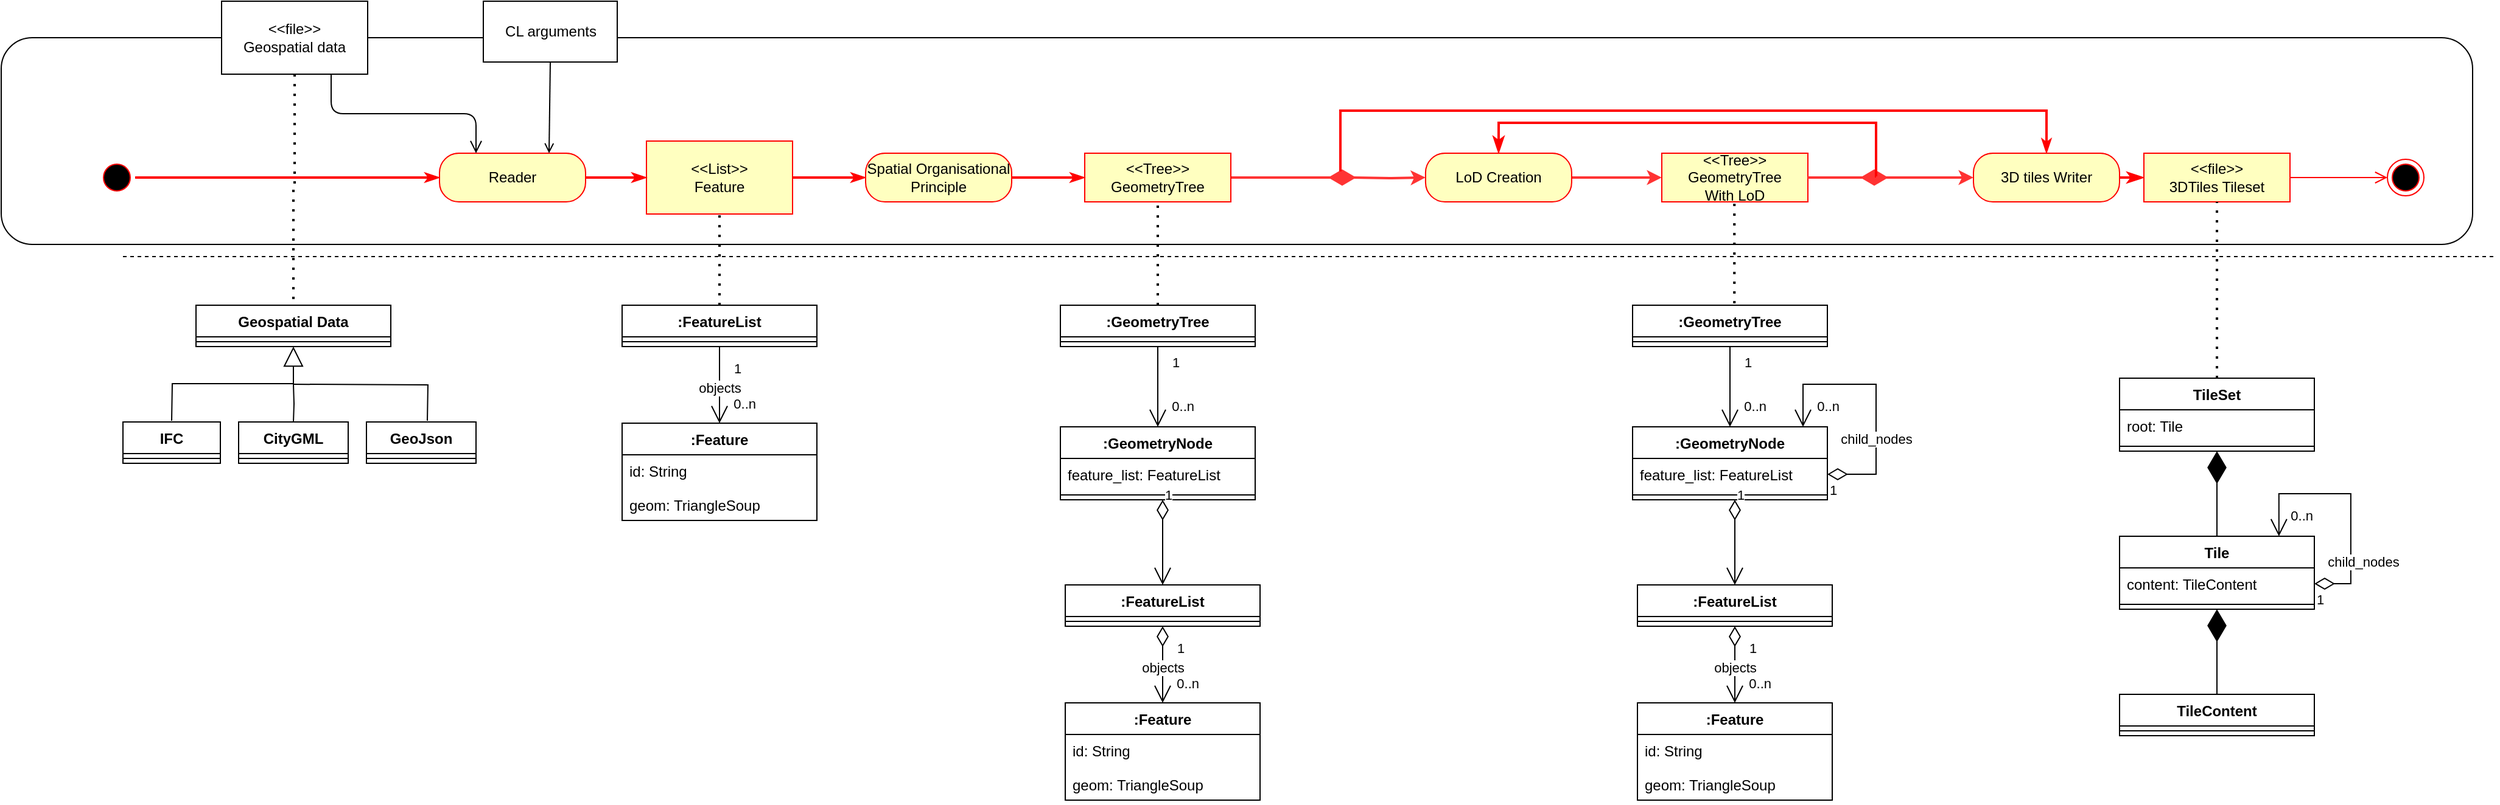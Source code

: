 <mxfile version="17.4.2" type="device"><diagram name="Page-1" id="58cdce13-f638-feb5-8d6f-7d28b1aa9fa0"><mxGraphModel dx="2878" dy="1081" grid="1" gridSize="10" guides="1" tooltips="1" connect="1" arrows="1" fold="1" page="1" pageScale="1" pageWidth="1100" pageHeight="850" background="#FFFFFF" math="0" shadow="0"><root><mxCell id="0"/><mxCell id="1" parent="0"/><mxCell id="rehVEvfTeLRlvz09tT6p-23" value="" style="rounded=1;whiteSpace=wrap;html=1;strokeColor=#000000;fillColor=none;" parent="1" vertex="1"><mxGeometry x="-90" y="180" width="2030" height="170" as="geometry"/></mxCell><mxCell id="2a3bc250acf0617d-9" style="edgeStyle=orthogonalEdgeStyle;html=1;labelBackgroundColor=none;endArrow=classicThin;endSize=6;strokeColor=#ff0000;fontFamily=Verdana;fontSize=12;align=left;strokeWidth=2;endFill=1;" parent="1" source="382b91b5511bd0f7-1" edge="1"><mxGeometry relative="1" as="geometry"><mxPoint x="270" y="295" as="targetPoint"/></mxGeometry></mxCell><mxCell id="ECKANmObwkbesfQ8YmCV-1" value="3D tiles Writer" style="rounded=1;whiteSpace=wrap;html=1;arcSize=40;fontColor=#000000;fillColor=#ffffc0;strokeColor=#ff0000;" parent="1" vertex="1"><mxGeometry x="1530" y="275" width="120" height="40" as="geometry"/></mxCell><mxCell id="ECKANmObwkbesfQ8YmCV-2" value="" style="edgeStyle=orthogonalEdgeStyle;html=1;verticalAlign=bottom;endArrow=classicThin;endSize=8;strokeColor=#ff0000;rounded=0;entryX=0;entryY=0.5;entryDx=0;entryDy=0;strokeWidth=2;endFill=1;" parent="1" source="ECKANmObwkbesfQ8YmCV-1" target="ECKANmObwkbesfQ8YmCV-7" edge="1"><mxGeometry relative="1" as="geometry"><mxPoint x="1640" y="375" as="targetPoint"/></mxGeometry></mxCell><mxCell id="UbtVvL4DxyjiEpnsU6N4-30" style="edgeStyle=orthogonalEdgeStyle;rounded=0;orthogonalLoop=1;jettySize=auto;html=1;exitX=1;exitY=0.5;exitDx=0;exitDy=0;endArrow=diamondThin;endFill=1;strokeWidth=2;endSize=17;strokeColor=#FF3333;" edge="1" parent="1" source="ECKANmObwkbesfQ8YmCV-4"><mxGeometry relative="1" as="geometry"><mxPoint x="1000" y="295" as="targetPoint"/><Array as="points"><mxPoint x="1010" y="295"/><mxPoint x="1010" y="295"/></Array></mxGeometry></mxCell><mxCell id="UbtVvL4DxyjiEpnsU6N4-33" style="edgeStyle=orthogonalEdgeStyle;rounded=0;orthogonalLoop=1;jettySize=auto;html=1;endArrow=classic;endFill=1;endSize=6;strokeColor=#FF3333;strokeWidth=2;entryX=0;entryY=0.5;entryDx=0;entryDy=0;" edge="1" parent="1" target="UbtVvL4DxyjiEpnsU6N4-27"><mxGeometry relative="1" as="geometry"><mxPoint x="990" y="310" as="targetPoint"/><mxPoint x="1020" y="295" as="sourcePoint"/></mxGeometry></mxCell><mxCell id="ECKANmObwkbesfQ8YmCV-4" value="&amp;lt;&amp;lt;Tree&amp;gt;&amp;gt;&lt;br&gt;GeometryTree" style="rounded=0;whiteSpace=wrap;html=1;arcSize=40;fontColor=#000000;fillColor=#ffffc0;strokeColor=#ff0000;" parent="1" vertex="1"><mxGeometry x="800" y="275" width="120" height="40" as="geometry"/></mxCell><mxCell id="ECKANmObwkbesfQ8YmCV-7" value="&amp;lt;&amp;lt;file&amp;gt;&amp;gt;&lt;br&gt;3DTiles Tileset" style="rounded=0;whiteSpace=wrap;html=1;arcSize=40;fontColor=#000000;fillColor=#ffffc0;strokeColor=#ff0000;" parent="1" vertex="1"><mxGeometry x="1670" y="275" width="120" height="40" as="geometry"/></mxCell><mxCell id="ECKANmObwkbesfQ8YmCV-8" value="" style="edgeStyle=orthogonalEdgeStyle;html=1;verticalAlign=bottom;endArrow=open;endSize=8;strokeColor=#ff0000;rounded=0;entryX=0;entryY=0.5;entryDx=0;entryDy=0;" parent="1" source="ECKANmObwkbesfQ8YmCV-7" target="ECKANmObwkbesfQ8YmCV-9" edge="1"><mxGeometry relative="1" as="geometry"><mxPoint x="1810" y="345" as="targetPoint"/></mxGeometry></mxCell><mxCell id="ECKANmObwkbesfQ8YmCV-9" value="" style="ellipse;html=1;shape=endState;fillColor=#000000;strokeColor=#ff0000;" parent="1" vertex="1"><mxGeometry x="1870" y="280" width="30" height="30" as="geometry"/></mxCell><mxCell id="ECKANmObwkbesfQ8YmCV-19" value="TileContent" style="swimlane;fontStyle=1;align=center;verticalAlign=top;childLayout=stackLayout;horizontal=1;startSize=26;horizontalStack=0;resizeParent=1;resizeParentMax=0;resizeLast=0;collapsible=1;marginBottom=0;" parent="1" vertex="1"><mxGeometry x="1650" y="720" width="160" height="34" as="geometry"/></mxCell><mxCell id="ECKANmObwkbesfQ8YmCV-21" value="" style="line;strokeWidth=1;fillColor=none;align=left;verticalAlign=middle;spacingTop=-1;spacingLeft=3;spacingRight=3;rotatable=0;labelPosition=right;points=[];portConstraint=eastwest;" parent="ECKANmObwkbesfQ8YmCV-19" vertex="1"><mxGeometry y="26" width="160" height="8" as="geometry"/></mxCell><mxCell id="ECKANmObwkbesfQ8YmCV-23" value="TileSet" style="swimlane;fontStyle=1;align=center;verticalAlign=top;childLayout=stackLayout;horizontal=1;startSize=26;horizontalStack=0;resizeParent=1;resizeParentMax=0;resizeLast=0;collapsible=1;marginBottom=0;" parent="1" vertex="1"><mxGeometry x="1650" y="460" width="160" height="60" as="geometry"/></mxCell><mxCell id="ECKANmObwkbesfQ8YmCV-24" value="root: Tile" style="text;strokeColor=none;fillColor=none;align=left;verticalAlign=top;spacingLeft=4;spacingRight=4;overflow=hidden;rotatable=0;points=[[0,0.5],[1,0.5]];portConstraint=eastwest;" parent="ECKANmObwkbesfQ8YmCV-23" vertex="1"><mxGeometry y="26" width="160" height="26" as="geometry"/></mxCell><mxCell id="ECKANmObwkbesfQ8YmCV-25" value="" style="line;strokeWidth=1;fillColor=none;align=left;verticalAlign=middle;spacingTop=-1;spacingLeft=3;spacingRight=3;rotatable=0;labelPosition=right;points=[];portConstraint=eastwest;" parent="ECKANmObwkbesfQ8YmCV-23" vertex="1"><mxGeometry y="52" width="160" height="8" as="geometry"/></mxCell><mxCell id="ECKANmObwkbesfQ8YmCV-27" value="" style="endArrow=diamondThin;endFill=1;endSize=24;html=1;rounded=0;entryX=0.5;entryY=1;entryDx=0;entryDy=0;entryPerimeter=0;exitX=0.5;exitY=0;exitDx=0;exitDy=0;" parent="1" source="ECKANmObwkbesfQ8YmCV-28" target="ECKANmObwkbesfQ8YmCV-25" edge="1"><mxGeometry width="160" relative="1" as="geometry"><mxPoint x="1730" y="660" as="sourcePoint"/><mxPoint x="1720" y="620" as="targetPoint"/></mxGeometry></mxCell><mxCell id="ECKANmObwkbesfQ8YmCV-28" value="Tile" style="swimlane;fontStyle=1;align=center;verticalAlign=top;childLayout=stackLayout;horizontal=1;startSize=26;horizontalStack=0;resizeParent=1;resizeParentMax=0;resizeLast=0;collapsible=1;marginBottom=0;" parent="1" vertex="1"><mxGeometry x="1650" y="590" width="160" height="60" as="geometry"/></mxCell><mxCell id="ECKANmObwkbesfQ8YmCV-29" value="content: TileContent" style="text;strokeColor=none;fillColor=none;align=left;verticalAlign=top;spacingLeft=4;spacingRight=4;overflow=hidden;rotatable=0;points=[[0,0.5],[1,0.5]];portConstraint=eastwest;" parent="ECKANmObwkbesfQ8YmCV-28" vertex="1"><mxGeometry y="26" width="160" height="26" as="geometry"/></mxCell><mxCell id="ECKANmObwkbesfQ8YmCV-30" value="" style="line;strokeWidth=1;fillColor=none;align=left;verticalAlign=middle;spacingTop=-1;spacingLeft=3;spacingRight=3;rotatable=0;labelPosition=right;points=[];portConstraint=eastwest;" parent="ECKANmObwkbesfQ8YmCV-28" vertex="1"><mxGeometry y="52" width="160" height="8" as="geometry"/></mxCell><mxCell id="ECKANmObwkbesfQ8YmCV-32" value="" style="endArrow=diamondThin;endFill=1;endSize=24;html=1;rounded=0;entryX=0.5;entryY=1;entryDx=0;entryDy=0;entryPerimeter=0;exitX=0.5;exitY=0;exitDx=0;exitDy=0;" parent="1" source="ECKANmObwkbesfQ8YmCV-19" target="ECKANmObwkbesfQ8YmCV-30" edge="1"><mxGeometry width="160" relative="1" as="geometry"><mxPoint x="1940.0" y="820" as="sourcePoint"/><mxPoint x="1940.0" y="720" as="targetPoint"/></mxGeometry></mxCell><mxCell id="ECKANmObwkbesfQ8YmCV-33" value="" style="endArrow=none;dashed=1;html=1;dashPattern=1 3;strokeWidth=2;rounded=0;entryX=0.5;entryY=1;entryDx=0;entryDy=0;exitX=0.5;exitY=0;exitDx=0;exitDy=0;" parent="1" source="ECKANmObwkbesfQ8YmCV-23" target="ECKANmObwkbesfQ8YmCV-7" edge="1"><mxGeometry width="50" height="50" relative="1" as="geometry"><mxPoint x="730" y="595" as="sourcePoint"/><mxPoint x="780" y="545" as="targetPoint"/></mxGeometry></mxCell><mxCell id="ECKANmObwkbesfQ8YmCV-43" value=":FeatureList" style="swimlane;fontStyle=1;align=center;verticalAlign=top;childLayout=stackLayout;horizontal=1;startSize=26;horizontalStack=0;resizeParent=1;resizeParentMax=0;resizeLast=0;collapsible=1;marginBottom=0;" parent="1" vertex="1"><mxGeometry x="420" y="400" width="160" height="34" as="geometry"/></mxCell><mxCell id="ECKANmObwkbesfQ8YmCV-44" value="" style="line;strokeWidth=1;fillColor=none;align=left;verticalAlign=middle;spacingTop=-1;spacingLeft=3;spacingRight=3;rotatable=0;labelPosition=right;points=[];portConstraint=eastwest;" parent="ECKANmObwkbesfQ8YmCV-43" vertex="1"><mxGeometry y="26" width="160" height="8" as="geometry"/></mxCell><mxCell id="ECKANmObwkbesfQ8YmCV-45" value=":Feature" style="swimlane;fontStyle=1;align=center;verticalAlign=top;childLayout=stackLayout;horizontal=1;startSize=26;horizontalStack=0;resizeParent=1;resizeParentMax=0;resizeLast=0;collapsible=1;marginBottom=0;" parent="1" vertex="1"><mxGeometry x="420" y="497" width="160" height="80" as="geometry"/></mxCell><mxCell id="ECKANmObwkbesfQ8YmCV-46" value="id: String&#10;&#10;geom: TriangleSoup&#10;&#10;data : String" style="text;strokeColor=none;fillColor=none;align=left;verticalAlign=top;spacingLeft=4;spacingRight=4;overflow=hidden;rotatable=0;points=[[0,0.5],[1,0.5]];portConstraint=eastwest;" parent="ECKANmObwkbesfQ8YmCV-45" vertex="1"><mxGeometry y="26" width="160" height="54" as="geometry"/></mxCell><mxCell id="ECKANmObwkbesfQ8YmCV-53" value="" style="endArrow=open;html=1;endSize=12;startArrow=none;startSize=14;startFill=0;edgeStyle=orthogonalEdgeStyle;rounded=0;exitX=0.5;exitY=1;exitDx=0;exitDy=0;entryX=0.5;entryY=0;entryDx=0;entryDy=0;exitPerimeter=0;" parent="1" source="ECKANmObwkbesfQ8YmCV-44" target="ECKANmObwkbesfQ8YmCV-45" edge="1"><mxGeometry x="0.143" y="35" relative="1" as="geometry"><mxPoint x="340" y="382" as="sourcePoint"/><mxPoint x="410" y="382" as="targetPoint"/><mxPoint as="offset"/></mxGeometry></mxCell><mxCell id="ECKANmObwkbesfQ8YmCV-54" value="1" style="edgeLabel;resizable=0;html=1;align=left;verticalAlign=top;" parent="ECKANmObwkbesfQ8YmCV-53" connectable="0" vertex="1"><mxGeometry x="-1" relative="1" as="geometry"><mxPoint x="10" y="5" as="offset"/></mxGeometry></mxCell><mxCell id="ECKANmObwkbesfQ8YmCV-55" value="0..n" style="edgeLabel;resizable=0;html=1;align=right;verticalAlign=top;" parent="ECKANmObwkbesfQ8YmCV-53" connectable="0" vertex="1"><mxGeometry x="1" relative="1" as="geometry"><mxPoint x="30" y="-29" as="offset"/></mxGeometry></mxCell><mxCell id="ECKANmObwkbesfQ8YmCV-56" value="objects" style="edgeLabel;html=1;align=center;verticalAlign=middle;resizable=0;points=[];" parent="ECKANmObwkbesfQ8YmCV-53" vertex="1" connectable="0"><mxGeometry x="0.285" y="-2" relative="1" as="geometry"><mxPoint x="2" y="-7" as="offset"/></mxGeometry></mxCell><mxCell id="ECKANmObwkbesfQ8YmCV-58" value="CL arguments" style="html=1;" parent="1" vertex="1"><mxGeometry x="306" y="150" width="110" height="50" as="geometry"/></mxCell><mxCell id="bWuf0eQauISuautujF2M-1" value="Reader" style="rounded=1;whiteSpace=wrap;html=1;arcSize=40;fontColor=#000000;fillColor=#ffffc0;strokeColor=#ff0000;" parent="1" vertex="1"><mxGeometry x="270" y="275" width="120" height="40" as="geometry"/></mxCell><mxCell id="bWuf0eQauISuautujF2M-2" value="" style="edgeStyle=orthogonalEdgeStyle;html=1;verticalAlign=bottom;endArrow=classicThin;endSize=6;strokeColor=#ff0000;rounded=0;exitX=1;exitY=0.5;exitDx=0;exitDy=0;entryX=0;entryY=0.5;entryDx=0;entryDy=0;startArrow=none;strokeWidth=2;endFill=1;" parent="1" source="rehVEvfTeLRlvz09tT6p-5" target="rehVEvfTeLRlvz09tT6p-19" edge="1"><mxGeometry relative="1" as="geometry"><mxPoint x="470" y="190" as="targetPoint"/></mxGeometry></mxCell><mxCell id="382b91b5511bd0f7-1" value="" style="ellipse;html=1;shape=startState;fillColor=#000000;strokeColor=#ff0000;rounded=1;shadow=0;comic=0;labelBackgroundColor=none;fontFamily=Verdana;fontSize=12;fontColor=#000000;align=center;direction=south;" parent="1" vertex="1"><mxGeometry x="-10" y="280" width="30" height="30" as="geometry"/></mxCell><mxCell id="bWuf0eQauISuautujF2M-4" value="" style="endArrow=none;dashed=1;html=1;rounded=0;" parent="1" edge="1"><mxGeometry width="50" height="50" relative="1" as="geometry"><mxPoint x="10" y="360" as="sourcePoint"/><mxPoint x="1960" y="360" as="targetPoint"/></mxGeometry></mxCell><mxCell id="bWuf0eQauISuautujF2M-6" value="" style="endArrow=open;html=1;rounded=0;exitX=0.5;exitY=1;exitDx=0;exitDy=0;entryX=0.75;entryY=0;entryDx=0;entryDy=0;endFill=0;" parent="1" source="ECKANmObwkbesfQ8YmCV-58" target="bWuf0eQauISuautujF2M-1" edge="1"><mxGeometry width="50" height="50" relative="1" as="geometry"><mxPoint x="40" y="560" as="sourcePoint"/><mxPoint x="90" y="510" as="targetPoint"/></mxGeometry></mxCell><mxCell id="bWuf0eQauISuautujF2M-7" value="" style="endArrow=none;dashed=1;html=1;dashPattern=1 3;strokeWidth=2;rounded=0;entryX=0.5;entryY=1;entryDx=0;entryDy=0;exitX=0.5;exitY=0;exitDx=0;exitDy=0;" parent="1" source="ECKANmObwkbesfQ8YmCV-43" target="rehVEvfTeLRlvz09tT6p-5" edge="1"><mxGeometry width="50" height="50" relative="1" as="geometry"><mxPoint x="70" y="730" as="sourcePoint"/><mxPoint x="120" y="680" as="targetPoint"/></mxGeometry></mxCell><mxCell id="rehVEvfTeLRlvz09tT6p-1" value="Geospatial Data" style="swimlane;fontStyle=1;align=center;verticalAlign=top;childLayout=stackLayout;horizontal=1;startSize=26;horizontalStack=0;resizeParent=1;resizeParentMax=0;resizeLast=0;collapsible=1;marginBottom=0;" parent="1" vertex="1"><mxGeometry x="70" y="400" width="160" height="34" as="geometry"/></mxCell><mxCell id="rehVEvfTeLRlvz09tT6p-2" value="" style="line;strokeWidth=1;fillColor=none;align=left;verticalAlign=middle;spacingTop=-1;spacingLeft=3;spacingRight=3;rotatable=0;labelPosition=right;points=[];portConstraint=eastwest;" parent="rehVEvfTeLRlvz09tT6p-1" vertex="1"><mxGeometry y="26" width="160" height="8" as="geometry"/></mxCell><mxCell id="rehVEvfTeLRlvz09tT6p-7" style="edgeStyle=orthogonalEdgeStyle;rounded=0;orthogonalLoop=1;jettySize=auto;html=1;exitX=0.5;exitY=1;exitDx=0;exitDy=0;entryX=0.5;entryY=0;entryDx=0;entryDy=0;dashed=1;dashPattern=1 3;endArrow=none;strokeWidth=2;" parent="1" source="rehVEvfTeLRlvz09tT6p-4" target="rehVEvfTeLRlvz09tT6p-1" edge="1"><mxGeometry relative="1" as="geometry"><mxPoint x="150" y="410" as="targetPoint"/><Array as="points"/></mxGeometry></mxCell><mxCell id="rehVEvfTeLRlvz09tT6p-4" value="&amp;lt;&amp;lt;file&amp;gt;&amp;gt;&lt;br&gt;Geospatial data" style="rounded=0;whiteSpace=wrap;html=1;strokeColor=default;fillColor=default;fontColor=default;arcSize=40;" parent="1" vertex="1"><mxGeometry x="91" y="150" width="120" height="60" as="geometry"/></mxCell><mxCell id="rehVEvfTeLRlvz09tT6p-5" value="&amp;lt;&amp;lt;List&amp;gt;&amp;gt;&lt;br&gt;Feature" style="rounded=0;whiteSpace=wrap;html=1;strokeColor=#ff0000;fillColor=#ffffc0;fontColor=#000000;arcSize=40;" parent="1" vertex="1"><mxGeometry x="440" y="265" width="120" height="60" as="geometry"/></mxCell><mxCell id="rehVEvfTeLRlvz09tT6p-8" value="IFC" style="swimlane;fontStyle=1;align=center;verticalAlign=top;childLayout=stackLayout;horizontal=1;startSize=26;horizontalStack=0;resizeParent=1;resizeParentMax=0;resizeLast=0;collapsible=1;marginBottom=0;" parent="1" vertex="1"><mxGeometry x="10" y="496" width="80" height="34" as="geometry"/></mxCell><mxCell id="rehVEvfTeLRlvz09tT6p-9" value="" style="line;strokeWidth=1;fillColor=none;align=left;verticalAlign=middle;spacingTop=-1;spacingLeft=3;spacingRight=3;rotatable=0;labelPosition=right;points=[];portConstraint=eastwest;" parent="rehVEvfTeLRlvz09tT6p-8" vertex="1"><mxGeometry y="26" width="80" height="8" as="geometry"/></mxCell><mxCell id="rehVEvfTeLRlvz09tT6p-10" value="CityGML" style="swimlane;fontStyle=1;align=center;verticalAlign=top;childLayout=stackLayout;horizontal=1;startSize=26;horizontalStack=0;resizeParent=1;resizeParentMax=0;resizeLast=0;collapsible=1;marginBottom=0;" parent="1" vertex="1"><mxGeometry x="105" y="496" width="90" height="34" as="geometry"/></mxCell><mxCell id="rehVEvfTeLRlvz09tT6p-11" value="" style="line;strokeWidth=1;fillColor=none;align=left;verticalAlign=middle;spacingTop=-1;spacingLeft=3;spacingRight=3;rotatable=0;labelPosition=right;points=[];portConstraint=eastwest;" parent="rehVEvfTeLRlvz09tT6p-10" vertex="1"><mxGeometry y="26" width="90" height="8" as="geometry"/></mxCell><mxCell id="rehVEvfTeLRlvz09tT6p-12" value="" style="endArrow=none;html=1;endSize=12;startArrow=block;startSize=14;startFill=0;edgeStyle=orthogonalEdgeStyle;rounded=0;exitX=0.5;exitY=1;exitDx=0;exitDy=0;endFill=0;" parent="1" source="rehVEvfTeLRlvz09tT6p-1" edge="1"><mxGeometry relative="1" as="geometry"><mxPoint x="304.68" y="460" as="sourcePoint"/><mxPoint x="50" y="495" as="targetPoint"/></mxGeometry></mxCell><mxCell id="rehVEvfTeLRlvz09tT6p-15" value="" style="endArrow=none;html=1;endSize=12;startArrow=none;startSize=14;startFill=0;edgeStyle=orthogonalEdgeStyle;rounded=0;entryX=0.5;entryY=0;entryDx=0;entryDy=0;endFill=0;" parent="1" target="rehVEvfTeLRlvz09tT6p-10" edge="1"><mxGeometry relative="1" as="geometry"><mxPoint x="150" y="465" as="sourcePoint"/><mxPoint x="60" y="505" as="targetPoint"/></mxGeometry></mxCell><mxCell id="rehVEvfTeLRlvz09tT6p-16" value="GeoJson" style="swimlane;fontStyle=1;align=center;verticalAlign=top;childLayout=stackLayout;horizontal=1;startSize=26;horizontalStack=0;resizeParent=1;resizeParentMax=0;resizeLast=0;collapsible=1;marginBottom=0;" parent="1" vertex="1"><mxGeometry x="210" y="496" width="90" height="34" as="geometry"/></mxCell><mxCell id="rehVEvfTeLRlvz09tT6p-17" value="" style="line;strokeWidth=1;fillColor=none;align=left;verticalAlign=middle;spacingTop=-1;spacingLeft=3;spacingRight=3;rotatable=0;labelPosition=right;points=[];portConstraint=eastwest;" parent="rehVEvfTeLRlvz09tT6p-16" vertex="1"><mxGeometry y="26" width="90" height="8" as="geometry"/></mxCell><mxCell id="rehVEvfTeLRlvz09tT6p-18" value="" style="endArrow=none;html=1;endSize=12;startArrow=none;startSize=14;startFill=0;edgeStyle=orthogonalEdgeStyle;rounded=0;endFill=0;" parent="1" edge="1"><mxGeometry relative="1" as="geometry"><mxPoint x="150" y="465" as="sourcePoint"/><mxPoint x="260" y="495" as="targetPoint"/></mxGeometry></mxCell><mxCell id="UbtVvL4DxyjiEpnsU6N4-28" style="edgeStyle=orthogonalEdgeStyle;rounded=0;orthogonalLoop=1;jettySize=auto;html=1;exitX=1;exitY=0.5;exitDx=0;exitDy=0;entryX=0;entryY=0.5;entryDx=0;entryDy=0;fillColor=#f8cecc;strokeColor=#ff0000;endArrow=classicThin;endFill=1;verticalAlign=bottom;endSize=6;startArrow=none;strokeWidth=2;" edge="1" parent="1" source="rehVEvfTeLRlvz09tT6p-19" target="ECKANmObwkbesfQ8YmCV-4"><mxGeometry relative="1" as="geometry"/></mxCell><mxCell id="rehVEvfTeLRlvz09tT6p-19" value="Spatial Organisational Principle" style="rounded=1;whiteSpace=wrap;html=1;arcSize=40;fontColor=#000000;fillColor=#ffffc0;strokeColor=#ff0000;" parent="1" vertex="1"><mxGeometry x="620" y="275" width="120" height="40" as="geometry"/></mxCell><mxCell id="rehVEvfTeLRlvz09tT6p-21" style="edgeStyle=orthogonalEdgeStyle;html=1;labelBackgroundColor=none;endArrow=open;endSize=8;strokeColor=#000000;fontFamily=Verdana;fontSize=12;align=left;exitX=0.75;exitY=1;exitDx=0;exitDy=0;entryX=0.25;entryY=0;entryDx=0;entryDy=0;" parent="1" source="rehVEvfTeLRlvz09tT6p-4" target="bWuf0eQauISuautujF2M-1" edge="1"><mxGeometry relative="1" as="geometry"><mxPoint x="270" y="295" as="targetPoint"/><mxPoint x="220" y="294.67" as="sourcePoint"/></mxGeometry></mxCell><mxCell id="rehVEvfTeLRlvz09tT6p-22" style="edgeStyle=orthogonalEdgeStyle;html=1;labelBackgroundColor=none;endArrow=classicThin;endSize=6;strokeColor=#ff0000;fontFamily=Verdana;fontSize=12;align=left;exitX=1;exitY=0.5;exitDx=0;exitDy=0;entryX=0;entryY=0.5;entryDx=0;entryDy=0;strokeWidth=2;endFill=1;" parent="1" source="bWuf0eQauISuautujF2M-1" target="rehVEvfTeLRlvz09tT6p-5" edge="1"><mxGeometry relative="1" as="geometry"><mxPoint x="280" y="305" as="targetPoint"/><mxPoint x="220" y="305" as="sourcePoint"/></mxGeometry></mxCell><mxCell id="rehVEvfTeLRlvz09tT6p-25" value=":GeometryTree" style="swimlane;fontStyle=1;align=center;verticalAlign=top;childLayout=stackLayout;horizontal=1;startSize=26;horizontalStack=0;resizeParent=1;resizeParentMax=0;resizeLast=0;collapsible=1;marginBottom=0;" parent="1" vertex="1"><mxGeometry x="780" y="400" width="160" height="34" as="geometry"/></mxCell><mxCell id="rehVEvfTeLRlvz09tT6p-26" value="" style="line;strokeWidth=1;fillColor=none;align=left;verticalAlign=middle;spacingTop=-1;spacingLeft=3;spacingRight=3;rotatable=0;labelPosition=right;points=[];portConstraint=eastwest;" parent="rehVEvfTeLRlvz09tT6p-25" vertex="1"><mxGeometry y="26" width="160" height="8" as="geometry"/></mxCell><mxCell id="rehVEvfTeLRlvz09tT6p-27" value=":GeometryNode" style="swimlane;fontStyle=1;align=center;verticalAlign=top;childLayout=stackLayout;horizontal=1;startSize=26;horizontalStack=0;resizeParent=1;resizeParentMax=0;resizeLast=0;collapsible=1;marginBottom=0;" parent="1" vertex="1"><mxGeometry x="780" y="500" width="160" height="60" as="geometry"/></mxCell><mxCell id="rehVEvfTeLRlvz09tT6p-28" value="feature_list: FeatureList" style="text;strokeColor=none;fillColor=none;align=left;verticalAlign=top;spacingLeft=4;spacingRight=4;overflow=hidden;rotatable=0;points=[[0,0.5],[1,0.5]];portConstraint=eastwest;" parent="rehVEvfTeLRlvz09tT6p-27" vertex="1"><mxGeometry y="26" width="160" height="26" as="geometry"/></mxCell><mxCell id="rehVEvfTeLRlvz09tT6p-29" value="" style="line;strokeWidth=1;fillColor=none;align=left;verticalAlign=middle;spacingTop=-1;spacingLeft=3;spacingRight=3;rotatable=0;labelPosition=right;points=[];portConstraint=eastwest;" parent="rehVEvfTeLRlvz09tT6p-27" vertex="1"><mxGeometry y="52" width="160" height="8" as="geometry"/></mxCell><mxCell id="rehVEvfTeLRlvz09tT6p-34" value=":FeatureList" style="swimlane;fontStyle=1;align=center;verticalAlign=top;childLayout=stackLayout;horizontal=1;startSize=26;horizontalStack=0;resizeParent=1;resizeParentMax=0;resizeLast=0;collapsible=1;marginBottom=0;" parent="1" vertex="1"><mxGeometry x="784" y="630" width="160" height="34" as="geometry"/></mxCell><mxCell id="rehVEvfTeLRlvz09tT6p-35" value="" style="line;strokeWidth=1;fillColor=none;align=left;verticalAlign=middle;spacingTop=-1;spacingLeft=3;spacingRight=3;rotatable=0;labelPosition=right;points=[];portConstraint=eastwest;" parent="rehVEvfTeLRlvz09tT6p-34" vertex="1"><mxGeometry y="26" width="160" height="8" as="geometry"/></mxCell><mxCell id="rehVEvfTeLRlvz09tT6p-36" value=":Feature" style="swimlane;fontStyle=1;align=center;verticalAlign=top;childLayout=stackLayout;horizontal=1;startSize=26;horizontalStack=0;resizeParent=1;resizeParentMax=0;resizeLast=0;collapsible=1;marginBottom=0;" parent="1" vertex="1"><mxGeometry x="784" y="727" width="160" height="80" as="geometry"/></mxCell><mxCell id="rehVEvfTeLRlvz09tT6p-37" value="id: String&#10;&#10;geom: TriangleSoup&#10;&#10;data : String" style="text;strokeColor=none;fillColor=none;align=left;verticalAlign=top;spacingLeft=4;spacingRight=4;overflow=hidden;rotatable=0;points=[[0,0.5],[1,0.5]];portConstraint=eastwest;" parent="rehVEvfTeLRlvz09tT6p-36" vertex="1"><mxGeometry y="26" width="160" height="54" as="geometry"/></mxCell><mxCell id="rehVEvfTeLRlvz09tT6p-39" value="" style="endArrow=open;html=1;endSize=12;startArrow=none;startSize=14;startFill=0;edgeStyle=orthogonalEdgeStyle;rounded=0;exitX=0.5;exitY=1;exitDx=0;exitDy=0;entryX=0.5;entryY=0;entryDx=0;entryDy=0;" parent="1" source="rehVEvfTeLRlvz09tT6p-25" target="rehVEvfTeLRlvz09tT6p-27" edge="1"><mxGeometry relative="1" as="geometry"><mxPoint x="630" y="590" as="sourcePoint"/><mxPoint x="790" y="590" as="targetPoint"/></mxGeometry></mxCell><mxCell id="rehVEvfTeLRlvz09tT6p-40" value="1" style="edgeLabel;resizable=0;html=1;align=left;verticalAlign=top;" parent="rehVEvfTeLRlvz09tT6p-39" connectable="0" vertex="1"><mxGeometry x="-1" relative="1" as="geometry"><mxPoint x="10" as="offset"/></mxGeometry></mxCell><mxCell id="rehVEvfTeLRlvz09tT6p-41" value="0..n" style="edgeLabel;resizable=0;html=1;align=right;verticalAlign=top;" parent="rehVEvfTeLRlvz09tT6p-39" connectable="0" vertex="1"><mxGeometry x="1" relative="1" as="geometry"><mxPoint x="30" y="-30" as="offset"/></mxGeometry></mxCell><mxCell id="rehVEvfTeLRlvz09tT6p-42" value="" style="endArrow=open;html=1;endSize=12;startArrow=diamondThin;startSize=14;startFill=0;edgeStyle=orthogonalEdgeStyle;rounded=0;exitX=0.5;exitY=1;exitDx=0;exitDy=0;entryX=0.5;entryY=0;entryDx=0;entryDy=0;exitPerimeter=0;" parent="1" source="rehVEvfTeLRlvz09tT6p-35" target="rehVEvfTeLRlvz09tT6p-36" edge="1"><mxGeometry x="0.143" y="35" relative="1" as="geometry"><mxPoint x="704" y="612" as="sourcePoint"/><mxPoint x="774" y="612" as="targetPoint"/><mxPoint as="offset"/></mxGeometry></mxCell><mxCell id="rehVEvfTeLRlvz09tT6p-43" value="1" style="edgeLabel;resizable=0;html=1;align=left;verticalAlign=top;" parent="rehVEvfTeLRlvz09tT6p-42" connectable="0" vertex="1"><mxGeometry x="-1" relative="1" as="geometry"><mxPoint x="10" y="5" as="offset"/></mxGeometry></mxCell><mxCell id="rehVEvfTeLRlvz09tT6p-44" value="0..n" style="edgeLabel;resizable=0;html=1;align=right;verticalAlign=top;" parent="rehVEvfTeLRlvz09tT6p-42" connectable="0" vertex="1"><mxGeometry x="1" relative="1" as="geometry"><mxPoint x="30" y="-29" as="offset"/></mxGeometry></mxCell><mxCell id="rehVEvfTeLRlvz09tT6p-45" value="objects" style="edgeLabel;html=1;align=center;verticalAlign=middle;resizable=0;points=[];" parent="rehVEvfTeLRlvz09tT6p-42" vertex="1" connectable="0"><mxGeometry x="0.285" y="-2" relative="1" as="geometry"><mxPoint x="2" y="-7" as="offset"/></mxGeometry></mxCell><mxCell id="rehVEvfTeLRlvz09tT6p-46" value="1" style="endArrow=open;html=1;endSize=12;startArrow=diamondThin;startSize=14;startFill=0;edgeStyle=orthogonalEdgeStyle;align=left;verticalAlign=bottom;rounded=0;entryX=0.5;entryY=0;entryDx=0;entryDy=0;exitX=0.525;exitY=1;exitDx=0;exitDy=0;exitPerimeter=0;" parent="1" source="rehVEvfTeLRlvz09tT6p-29" target="rehVEvfTeLRlvz09tT6p-34" edge="1"><mxGeometry x="-0.855" relative="1" as="geometry"><mxPoint x="660" y="735" as="sourcePoint"/><mxPoint x="770" y="725" as="targetPoint"/><mxPoint as="offset"/><Array as="points"><mxPoint x="864" y="617"/></Array></mxGeometry></mxCell><mxCell id="rehVEvfTeLRlvz09tT6p-47" value="" style="endArrow=none;dashed=1;html=1;dashPattern=1 3;strokeWidth=2;rounded=0;entryX=0.5;entryY=1;entryDx=0;entryDy=0;exitX=0.5;exitY=0;exitDx=0;exitDy=0;" parent="1" source="rehVEvfTeLRlvz09tT6p-25" target="ECKANmObwkbesfQ8YmCV-4" edge="1"><mxGeometry width="50" height="50" relative="1" as="geometry"><mxPoint x="510" y="410" as="sourcePoint"/><mxPoint x="510" y="335" as="targetPoint"/></mxGeometry></mxCell><mxCell id="UbtVvL4DxyjiEpnsU6N4-2" value=":GeometryTree" style="swimlane;fontStyle=1;align=center;verticalAlign=top;childLayout=stackLayout;horizontal=1;startSize=26;horizontalStack=0;resizeParent=1;resizeParentMax=0;resizeLast=0;collapsible=1;marginBottom=0;" vertex="1" parent="1"><mxGeometry x="1250" y="400" width="160" height="34" as="geometry"/></mxCell><mxCell id="UbtVvL4DxyjiEpnsU6N4-3" value="" style="line;strokeWidth=1;fillColor=none;align=left;verticalAlign=middle;spacingTop=-1;spacingLeft=3;spacingRight=3;rotatable=0;labelPosition=right;points=[];portConstraint=eastwest;" vertex="1" parent="UbtVvL4DxyjiEpnsU6N4-2"><mxGeometry y="26" width="160" height="8" as="geometry"/></mxCell><mxCell id="UbtVvL4DxyjiEpnsU6N4-4" value=":GeometryNode" style="swimlane;fontStyle=1;align=center;verticalAlign=top;childLayout=stackLayout;horizontal=1;startSize=26;horizontalStack=0;resizeParent=1;resizeParentMax=0;resizeLast=0;collapsible=1;marginBottom=0;" vertex="1" parent="1"><mxGeometry x="1250" y="500" width="160" height="60" as="geometry"/></mxCell><mxCell id="UbtVvL4DxyjiEpnsU6N4-5" value="feature_list: FeatureList" style="text;strokeColor=none;fillColor=none;align=left;verticalAlign=top;spacingLeft=4;spacingRight=4;overflow=hidden;rotatable=0;points=[[0,0.5],[1,0.5]];portConstraint=eastwest;" vertex="1" parent="UbtVvL4DxyjiEpnsU6N4-4"><mxGeometry y="26" width="160" height="26" as="geometry"/></mxCell><mxCell id="UbtVvL4DxyjiEpnsU6N4-6" value="" style="line;strokeWidth=1;fillColor=none;align=left;verticalAlign=middle;spacingTop=-1;spacingLeft=3;spacingRight=3;rotatable=0;labelPosition=right;points=[];portConstraint=eastwest;" vertex="1" parent="UbtVvL4DxyjiEpnsU6N4-4"><mxGeometry y="52" width="160" height="8" as="geometry"/></mxCell><mxCell id="UbtVvL4DxyjiEpnsU6N4-7" value="" style="endArrow=open;html=1;endSize=12;startArrow=diamondThin;startSize=14;startFill=0;edgeStyle=orthogonalEdgeStyle;rounded=0;exitX=1;exitY=0.5;exitDx=0;exitDy=0;entryX=0.881;entryY=0;entryDx=0;entryDy=0;entryPerimeter=0;" edge="1" parent="UbtVvL4DxyjiEpnsU6N4-4" source="UbtVvL4DxyjiEpnsU6N4-5" target="UbtVvL4DxyjiEpnsU6N4-4"><mxGeometry relative="1" as="geometry"><mxPoint y="130" as="sourcePoint"/><mxPoint x="110" y="-35" as="targetPoint"/><Array as="points"><mxPoint x="200" y="39"/><mxPoint x="200" y="-35"/><mxPoint x="140" y="-35"/></Array></mxGeometry></mxCell><mxCell id="UbtVvL4DxyjiEpnsU6N4-8" value="1" style="edgeLabel;resizable=0;html=1;align=left;verticalAlign=top;" connectable="0" vertex="1" parent="UbtVvL4DxyjiEpnsU6N4-7"><mxGeometry x="-1" relative="1" as="geometry"><mxPoint as="offset"/></mxGeometry></mxCell><mxCell id="UbtVvL4DxyjiEpnsU6N4-9" value="0..n" style="edgeLabel;resizable=0;html=1;align=right;verticalAlign=top;" connectable="0" vertex="1" parent="UbtVvL4DxyjiEpnsU6N4-7"><mxGeometry x="1" relative="1" as="geometry"><mxPoint x="29" y="-30" as="offset"/></mxGeometry></mxCell><mxCell id="UbtVvL4DxyjiEpnsU6N4-10" value="child_nodes" style="edgeLabel;html=1;align=center;verticalAlign=middle;resizable=0;points=[];" vertex="1" connectable="0" parent="UbtVvL4DxyjiEpnsU6N4-7"><mxGeometry x="-0.075" y="1" relative="1" as="geometry"><mxPoint x="1" y="28" as="offset"/></mxGeometry></mxCell><mxCell id="UbtVvL4DxyjiEpnsU6N4-11" value=":FeatureList" style="swimlane;fontStyle=1;align=center;verticalAlign=top;childLayout=stackLayout;horizontal=1;startSize=26;horizontalStack=0;resizeParent=1;resizeParentMax=0;resizeLast=0;collapsible=1;marginBottom=0;" vertex="1" parent="1"><mxGeometry x="1254" y="630" width="160" height="34" as="geometry"/></mxCell><mxCell id="UbtVvL4DxyjiEpnsU6N4-12" value="" style="line;strokeWidth=1;fillColor=none;align=left;verticalAlign=middle;spacingTop=-1;spacingLeft=3;spacingRight=3;rotatable=0;labelPosition=right;points=[];portConstraint=eastwest;" vertex="1" parent="UbtVvL4DxyjiEpnsU6N4-11"><mxGeometry y="26" width="160" height="8" as="geometry"/></mxCell><mxCell id="UbtVvL4DxyjiEpnsU6N4-13" value=":Feature" style="swimlane;fontStyle=1;align=center;verticalAlign=top;childLayout=stackLayout;horizontal=1;startSize=26;horizontalStack=0;resizeParent=1;resizeParentMax=0;resizeLast=0;collapsible=1;marginBottom=0;" vertex="1" parent="1"><mxGeometry x="1254" y="727" width="160" height="80" as="geometry"/></mxCell><mxCell id="UbtVvL4DxyjiEpnsU6N4-14" value="id: String&#10;&#10;geom: TriangleSoup&#10;&#10;data : String" style="text;strokeColor=none;fillColor=none;align=left;verticalAlign=top;spacingLeft=4;spacingRight=4;overflow=hidden;rotatable=0;points=[[0,0.5],[1,0.5]];portConstraint=eastwest;" vertex="1" parent="UbtVvL4DxyjiEpnsU6N4-13"><mxGeometry y="26" width="160" height="54" as="geometry"/></mxCell><mxCell id="UbtVvL4DxyjiEpnsU6N4-15" value="" style="endArrow=open;html=1;endSize=12;startArrow=none;startSize=14;startFill=0;edgeStyle=orthogonalEdgeStyle;rounded=0;exitX=0.5;exitY=1;exitDx=0;exitDy=0;entryX=0.5;entryY=0;entryDx=0;entryDy=0;" edge="1" parent="1" source="UbtVvL4DxyjiEpnsU6N4-2" target="UbtVvL4DxyjiEpnsU6N4-4"><mxGeometry relative="1" as="geometry"><mxPoint x="1100" y="590" as="sourcePoint"/><mxPoint x="1260" y="590" as="targetPoint"/></mxGeometry></mxCell><mxCell id="UbtVvL4DxyjiEpnsU6N4-16" value="1" style="edgeLabel;resizable=0;html=1;align=left;verticalAlign=top;" connectable="0" vertex="1" parent="UbtVvL4DxyjiEpnsU6N4-15"><mxGeometry x="-1" relative="1" as="geometry"><mxPoint x="10" as="offset"/></mxGeometry></mxCell><mxCell id="UbtVvL4DxyjiEpnsU6N4-17" value="0..n" style="edgeLabel;resizable=0;html=1;align=right;verticalAlign=top;" connectable="0" vertex="1" parent="UbtVvL4DxyjiEpnsU6N4-15"><mxGeometry x="1" relative="1" as="geometry"><mxPoint x="30" y="-30" as="offset"/></mxGeometry></mxCell><mxCell id="UbtVvL4DxyjiEpnsU6N4-18" value="" style="endArrow=open;html=1;endSize=12;startArrow=diamondThin;startSize=14;startFill=0;edgeStyle=orthogonalEdgeStyle;rounded=0;exitX=0.5;exitY=1;exitDx=0;exitDy=0;entryX=0.5;entryY=0;entryDx=0;entryDy=0;exitPerimeter=0;" edge="1" parent="1" source="UbtVvL4DxyjiEpnsU6N4-12" target="UbtVvL4DxyjiEpnsU6N4-13"><mxGeometry x="0.143" y="35" relative="1" as="geometry"><mxPoint x="1174" y="612" as="sourcePoint"/><mxPoint x="1244" y="612" as="targetPoint"/><mxPoint as="offset"/></mxGeometry></mxCell><mxCell id="UbtVvL4DxyjiEpnsU6N4-19" value="1" style="edgeLabel;resizable=0;html=1;align=left;verticalAlign=top;" connectable="0" vertex="1" parent="UbtVvL4DxyjiEpnsU6N4-18"><mxGeometry x="-1" relative="1" as="geometry"><mxPoint x="10" y="5" as="offset"/></mxGeometry></mxCell><mxCell id="UbtVvL4DxyjiEpnsU6N4-20" value="0..n" style="edgeLabel;resizable=0;html=1;align=right;verticalAlign=top;" connectable="0" vertex="1" parent="UbtVvL4DxyjiEpnsU6N4-18"><mxGeometry x="1" relative="1" as="geometry"><mxPoint x="30" y="-29" as="offset"/></mxGeometry></mxCell><mxCell id="UbtVvL4DxyjiEpnsU6N4-21" value="objects" style="edgeLabel;html=1;align=center;verticalAlign=middle;resizable=0;points=[];" vertex="1" connectable="0" parent="UbtVvL4DxyjiEpnsU6N4-18"><mxGeometry x="0.285" y="-2" relative="1" as="geometry"><mxPoint x="2" y="-7" as="offset"/></mxGeometry></mxCell><mxCell id="UbtVvL4DxyjiEpnsU6N4-22" value="1" style="endArrow=open;html=1;endSize=12;startArrow=diamondThin;startSize=14;startFill=0;edgeStyle=orthogonalEdgeStyle;align=left;verticalAlign=bottom;rounded=0;entryX=0.5;entryY=0;entryDx=0;entryDy=0;exitX=0.525;exitY=1;exitDx=0;exitDy=0;exitPerimeter=0;" edge="1" parent="1" source="UbtVvL4DxyjiEpnsU6N4-6" target="UbtVvL4DxyjiEpnsU6N4-11"><mxGeometry x="-0.855" relative="1" as="geometry"><mxPoint x="1130" y="735" as="sourcePoint"/><mxPoint x="1240" y="725" as="targetPoint"/><mxPoint as="offset"/><Array as="points"><mxPoint x="1334" y="617"/></Array></mxGeometry></mxCell><mxCell id="UbtVvL4DxyjiEpnsU6N4-23" value="" style="endArrow=open;html=1;endSize=12;startArrow=diamondThin;startSize=14;startFill=0;edgeStyle=orthogonalEdgeStyle;rounded=0;entryX=0.881;entryY=0;entryDx=0;entryDy=0;entryPerimeter=0;" edge="1" parent="1"><mxGeometry relative="1" as="geometry"><mxPoint x="1810" y="629" as="sourcePoint"/><mxPoint x="1780.91" y="590" as="targetPoint"/><Array as="points"><mxPoint x="1839.95" y="629"/><mxPoint x="1839.95" y="555"/><mxPoint x="1779.95" y="555"/></Array></mxGeometry></mxCell><mxCell id="UbtVvL4DxyjiEpnsU6N4-24" value="1" style="edgeLabel;resizable=0;html=1;align=left;verticalAlign=top;" connectable="0" vertex="1" parent="UbtVvL4DxyjiEpnsU6N4-23"><mxGeometry x="-1" relative="1" as="geometry"><mxPoint as="offset"/></mxGeometry></mxCell><mxCell id="UbtVvL4DxyjiEpnsU6N4-25" value="0..n" style="edgeLabel;resizable=0;html=1;align=right;verticalAlign=top;" connectable="0" vertex="1" parent="UbtVvL4DxyjiEpnsU6N4-23"><mxGeometry x="1" relative="1" as="geometry"><mxPoint x="29" y="-30" as="offset"/></mxGeometry></mxCell><mxCell id="UbtVvL4DxyjiEpnsU6N4-26" value="child_nodes" style="edgeLabel;html=1;align=center;verticalAlign=middle;resizable=0;points=[];" vertex="1" connectable="0" parent="UbtVvL4DxyjiEpnsU6N4-23"><mxGeometry x="-0.075" y="1" relative="1" as="geometry"><mxPoint x="11" y="43" as="offset"/></mxGeometry></mxCell><mxCell id="UbtVvL4DxyjiEpnsU6N4-36" style="edgeStyle=orthogonalEdgeStyle;rounded=0;orthogonalLoop=1;jettySize=auto;html=1;exitX=1;exitY=0.5;exitDx=0;exitDy=0;entryX=0;entryY=0.5;entryDx=0;entryDy=0;endArrow=classic;endFill=1;endSize=6;strokeColor=#FF3333;strokeWidth=2;" edge="1" parent="1" source="UbtVvL4DxyjiEpnsU6N4-27" target="UbtVvL4DxyjiEpnsU6N4-35"><mxGeometry relative="1" as="geometry"/></mxCell><mxCell id="UbtVvL4DxyjiEpnsU6N4-27" value="LoD Creation" style="rounded=1;whiteSpace=wrap;html=1;arcSize=40;fontColor=#000000;fillColor=#ffffc0;strokeColor=#ff0000;" vertex="1" parent="1"><mxGeometry x="1079.95" y="275" width="120" height="40" as="geometry"/></mxCell><mxCell id="UbtVvL4DxyjiEpnsU6N4-34" style="edgeStyle=orthogonalEdgeStyle;rounded=0;orthogonalLoop=1;jettySize=auto;html=1;entryX=0.5;entryY=0;entryDx=0;entryDy=0;endArrow=classicThin;endFill=1;endSize=6;strokeWidth=2;verticalAlign=bottom;strokeColor=#ff0000;" edge="1" parent="1" target="ECKANmObwkbesfQ8YmCV-1"><mxGeometry relative="1" as="geometry"><mxPoint x="1010" y="290" as="sourcePoint"/><mxPoint x="1490" y="305" as="targetPoint"/><Array as="points"><mxPoint x="1010" y="240"/><mxPoint x="1590" y="240"/></Array></mxGeometry></mxCell><mxCell id="UbtVvL4DxyjiEpnsU6N4-35" value="&amp;lt;&amp;lt;Tree&amp;gt;&amp;gt;&lt;br&gt;GeometryTree&lt;br&gt;With LoD" style="rounded=0;whiteSpace=wrap;html=1;arcSize=40;fontColor=#000000;fillColor=#ffffc0;strokeColor=#ff0000;" vertex="1" parent="1"><mxGeometry x="1274" y="275" width="120" height="40" as="geometry"/></mxCell><mxCell id="UbtVvL4DxyjiEpnsU6N4-37" style="edgeStyle=orthogonalEdgeStyle;rounded=0;orthogonalLoop=1;jettySize=auto;html=1;exitX=1;exitY=0.5;exitDx=0;exitDy=0;endArrow=diamondThin;endFill=1;strokeWidth=2;endSize=17;strokeColor=#FF3333;" edge="1" parent="1" source="UbtVvL4DxyjiEpnsU6N4-35"><mxGeometry relative="1" as="geometry"><mxPoint x="1460" y="295" as="targetPoint"/><mxPoint x="1400" y="294.79" as="sourcePoint"/><Array as="points"><mxPoint x="1430" y="295"/></Array></mxGeometry></mxCell><mxCell id="UbtVvL4DxyjiEpnsU6N4-38" style="edgeStyle=orthogonalEdgeStyle;rounded=0;orthogonalLoop=1;jettySize=auto;html=1;entryX=0.5;entryY=0;entryDx=0;entryDy=0;endArrow=classicThin;endFill=1;endSize=8;strokeWidth=2;verticalAlign=bottom;strokeColor=#ff0000;" edge="1" parent="1" target="UbtVvL4DxyjiEpnsU6N4-27"><mxGeometry relative="1" as="geometry"><mxPoint x="1450" y="295" as="sourcePoint"/><mxPoint x="1739.95" y="283.5" as="targetPoint"/><Array as="points"><mxPoint x="1450" y="250"/><mxPoint x="1140" y="250"/></Array></mxGeometry></mxCell><mxCell id="UbtVvL4DxyjiEpnsU6N4-39" style="edgeStyle=orthogonalEdgeStyle;rounded=0;orthogonalLoop=1;jettySize=auto;html=1;entryX=0;entryY=0.5;entryDx=0;entryDy=0;endArrow=classic;endFill=1;endSize=6;strokeColor=#FF3333;strokeWidth=2;" edge="1" parent="1" target="ECKANmObwkbesfQ8YmCV-1"><mxGeometry relative="1" as="geometry"><mxPoint x="1450" y="295" as="sourcePoint"/><mxPoint x="1574.05" y="294.71" as="targetPoint"/><Array as="points"><mxPoint x="1510" y="295"/><mxPoint x="1510" y="295"/></Array></mxGeometry></mxCell><mxCell id="UbtVvL4DxyjiEpnsU6N4-40" value="" style="endArrow=none;dashed=1;html=1;dashPattern=1 3;strokeWidth=2;rounded=0;entryX=0.5;entryY=1;entryDx=0;entryDy=0;exitX=0.5;exitY=0;exitDx=0;exitDy=0;" edge="1" parent="1"><mxGeometry width="50" height="50" relative="1" as="geometry"><mxPoint x="1333.62" y="398.5" as="sourcePoint"/><mxPoint x="1333.62" y="313.5" as="targetPoint"/></mxGeometry></mxCell></root></mxGraphModel></diagram></mxfile>